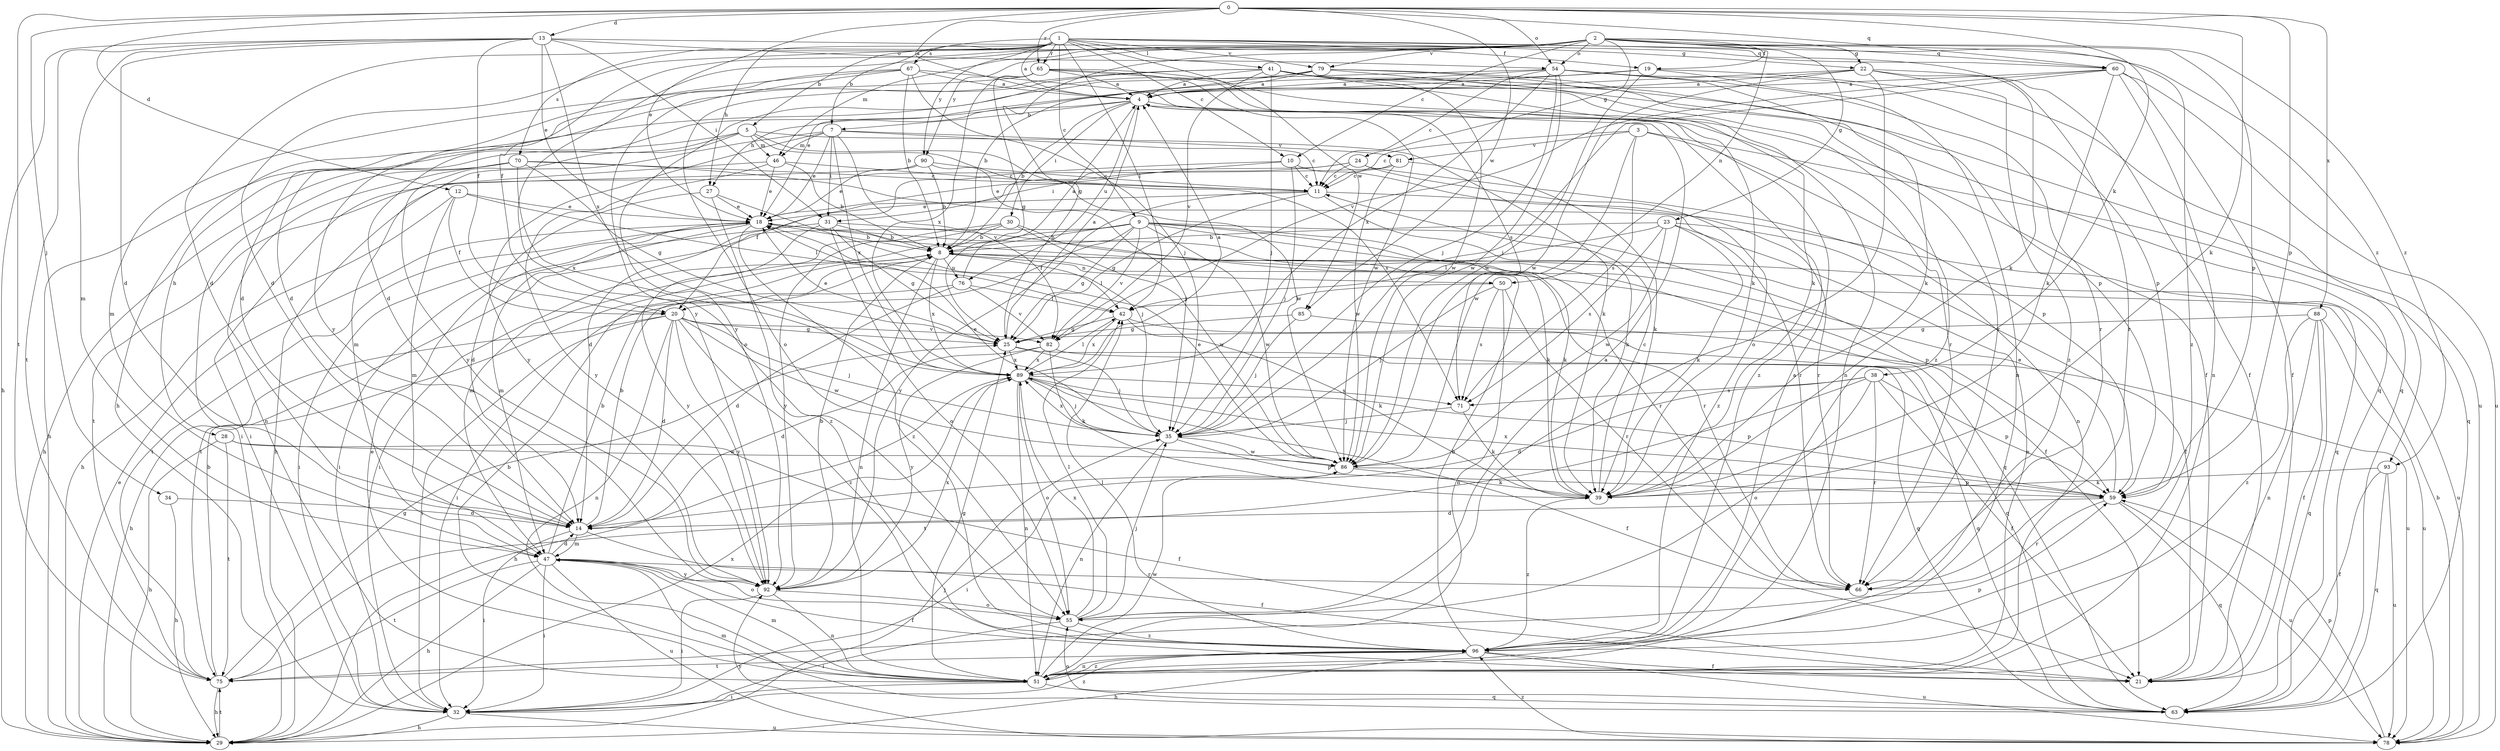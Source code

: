 strict digraph  {
0;
1;
2;
3;
4;
5;
7;
8;
9;
10;
11;
12;
13;
14;
18;
19;
20;
21;
22;
23;
24;
25;
27;
28;
29;
30;
31;
32;
34;
35;
38;
39;
41;
42;
46;
47;
50;
51;
54;
55;
59;
60;
63;
65;
66;
67;
70;
71;
75;
76;
78;
79;
81;
82;
85;
86;
88;
89;
90;
92;
93;
96;
0 -> 4  [label=a];
0 -> 12  [label=d];
0 -> 13  [label=d];
0 -> 18  [label=e];
0 -> 34  [label=j];
0 -> 38  [label=k];
0 -> 39  [label=k];
0 -> 54  [label=o];
0 -> 59  [label=p];
0 -> 60  [label=q];
0 -> 65  [label=r];
0 -> 75  [label=t];
0 -> 85  [label=w];
0 -> 88  [label=x];
1 -> 4  [label=a];
1 -> 5  [label=b];
1 -> 7  [label=b];
1 -> 9  [label=c];
1 -> 10  [label=c];
1 -> 14  [label=d];
1 -> 19  [label=f];
1 -> 22  [label=g];
1 -> 27  [label=h];
1 -> 41  [label=l];
1 -> 42  [label=l];
1 -> 60  [label=q];
1 -> 65  [label=r];
1 -> 67  [label=s];
1 -> 70  [label=s];
1 -> 79  [label=v];
1 -> 85  [label=w];
1 -> 90  [label=y];
1 -> 93  [label=z];
2 -> 10  [label=c];
2 -> 14  [label=d];
2 -> 19  [label=f];
2 -> 20  [label=f];
2 -> 22  [label=g];
2 -> 23  [label=g];
2 -> 24  [label=g];
2 -> 25  [label=g];
2 -> 46  [label=m];
2 -> 50  [label=n];
2 -> 54  [label=o];
2 -> 59  [label=p];
2 -> 60  [label=q];
2 -> 79  [label=v];
2 -> 90  [label=y];
2 -> 92  [label=y];
2 -> 93  [label=z];
2 -> 96  [label=z];
3 -> 11  [label=c];
3 -> 59  [label=p];
3 -> 63  [label=q];
3 -> 71  [label=s];
3 -> 81  [label=v];
3 -> 86  [label=w];
4 -> 7  [label=b];
4 -> 8  [label=b];
4 -> 27  [label=h];
4 -> 30  [label=i];
4 -> 66  [label=r];
4 -> 76  [label=u];
4 -> 96  [label=z];
5 -> 28  [label=h];
5 -> 29  [label=h];
5 -> 39  [label=k];
5 -> 46  [label=m];
5 -> 71  [label=s];
5 -> 86  [label=w];
5 -> 92  [label=y];
7 -> 11  [label=c];
7 -> 18  [label=e];
7 -> 31  [label=i];
7 -> 46  [label=m];
7 -> 47  [label=m];
7 -> 81  [label=v];
7 -> 82  [label=v];
7 -> 89  [label=x];
7 -> 92  [label=y];
8 -> 42  [label=l];
8 -> 50  [label=n];
8 -> 51  [label=n];
8 -> 76  [label=u];
8 -> 78  [label=u];
8 -> 89  [label=x];
9 -> 8  [label=b];
9 -> 20  [label=f];
9 -> 25  [label=g];
9 -> 39  [label=k];
9 -> 47  [label=m];
9 -> 59  [label=p];
9 -> 63  [label=q];
9 -> 66  [label=r];
9 -> 75  [label=t];
9 -> 82  [label=v];
9 -> 86  [label=w];
10 -> 11  [label=c];
10 -> 20  [label=f];
10 -> 31  [label=i];
10 -> 35  [label=j];
10 -> 66  [label=r];
11 -> 18  [label=e];
11 -> 25  [label=g];
11 -> 39  [label=k];
11 -> 63  [label=q];
11 -> 92  [label=y];
12 -> 18  [label=e];
12 -> 20  [label=f];
12 -> 29  [label=h];
12 -> 42  [label=l];
12 -> 47  [label=m];
13 -> 14  [label=d];
13 -> 18  [label=e];
13 -> 20  [label=f];
13 -> 29  [label=h];
13 -> 31  [label=i];
13 -> 39  [label=k];
13 -> 47  [label=m];
13 -> 54  [label=o];
13 -> 75  [label=t];
13 -> 89  [label=x];
14 -> 8  [label=b];
14 -> 21  [label=f];
14 -> 32  [label=i];
14 -> 47  [label=m];
18 -> 8  [label=b];
18 -> 21  [label=f];
18 -> 32  [label=i];
18 -> 47  [label=m];
18 -> 75  [label=t];
18 -> 96  [label=z];
19 -> 4  [label=a];
19 -> 18  [label=e];
19 -> 51  [label=n];
19 -> 63  [label=q];
19 -> 86  [label=w];
20 -> 14  [label=d];
20 -> 25  [label=g];
20 -> 29  [label=h];
20 -> 32  [label=i];
20 -> 35  [label=j];
20 -> 51  [label=n];
20 -> 82  [label=v];
20 -> 86  [label=w];
20 -> 92  [label=y];
20 -> 96  [label=z];
22 -> 4  [label=a];
22 -> 14  [label=d];
22 -> 21  [label=f];
22 -> 55  [label=o];
22 -> 66  [label=r];
22 -> 86  [label=w];
22 -> 96  [label=z];
23 -> 8  [label=b];
23 -> 21  [label=f];
23 -> 39  [label=k];
23 -> 42  [label=l];
23 -> 51  [label=n];
23 -> 71  [label=s];
23 -> 86  [label=w];
24 -> 11  [label=c];
24 -> 14  [label=d];
24 -> 18  [label=e];
24 -> 51  [label=n];
24 -> 96  [label=z];
25 -> 4  [label=a];
25 -> 18  [label=e];
25 -> 35  [label=j];
25 -> 63  [label=q];
25 -> 89  [label=x];
27 -> 14  [label=d];
27 -> 18  [label=e];
27 -> 35  [label=j];
27 -> 96  [label=z];
28 -> 21  [label=f];
28 -> 29  [label=h];
28 -> 75  [label=t];
28 -> 86  [label=w];
29 -> 18  [label=e];
29 -> 35  [label=j];
29 -> 75  [label=t];
29 -> 89  [label=x];
30 -> 8  [label=b];
30 -> 32  [label=i];
30 -> 66  [label=r];
30 -> 86  [label=w];
30 -> 92  [label=y];
31 -> 8  [label=b];
31 -> 25  [label=g];
31 -> 32  [label=i];
31 -> 39  [label=k];
31 -> 55  [label=o];
31 -> 92  [label=y];
32 -> 29  [label=h];
32 -> 78  [label=u];
32 -> 96  [label=z];
34 -> 14  [label=d];
34 -> 29  [label=h];
35 -> 18  [label=e];
35 -> 51  [label=n];
35 -> 59  [label=p];
35 -> 86  [label=w];
35 -> 89  [label=x];
38 -> 14  [label=d];
38 -> 21  [label=f];
38 -> 55  [label=o];
38 -> 59  [label=p];
38 -> 66  [label=r];
38 -> 71  [label=s];
38 -> 75  [label=t];
39 -> 11  [label=c];
39 -> 96  [label=z];
41 -> 4  [label=a];
41 -> 14  [label=d];
41 -> 35  [label=j];
41 -> 39  [label=k];
41 -> 51  [label=n];
41 -> 55  [label=o];
41 -> 63  [label=q];
41 -> 78  [label=u];
41 -> 82  [label=v];
41 -> 86  [label=w];
42 -> 25  [label=g];
42 -> 39  [label=k];
42 -> 63  [label=q];
42 -> 89  [label=x];
46 -> 8  [label=b];
46 -> 11  [label=c];
46 -> 18  [label=e];
46 -> 32  [label=i];
46 -> 92  [label=y];
47 -> 8  [label=b];
47 -> 14  [label=d];
47 -> 21  [label=f];
47 -> 29  [label=h];
47 -> 32  [label=i];
47 -> 55  [label=o];
47 -> 66  [label=r];
47 -> 75  [label=t];
47 -> 78  [label=u];
47 -> 92  [label=y];
50 -> 35  [label=j];
50 -> 42  [label=l];
50 -> 51  [label=n];
50 -> 66  [label=r];
50 -> 71  [label=s];
51 -> 8  [label=b];
51 -> 18  [label=e];
51 -> 25  [label=g];
51 -> 32  [label=i];
51 -> 47  [label=m];
51 -> 63  [label=q];
51 -> 86  [label=w];
51 -> 96  [label=z];
54 -> 4  [label=a];
54 -> 11  [label=c];
54 -> 29  [label=h];
54 -> 35  [label=j];
54 -> 39  [label=k];
54 -> 59  [label=p];
54 -> 66  [label=r];
54 -> 86  [label=w];
54 -> 89  [label=x];
55 -> 4  [label=a];
55 -> 32  [label=i];
55 -> 35  [label=j];
55 -> 42  [label=l];
55 -> 89  [label=x];
55 -> 96  [label=z];
59 -> 14  [label=d];
59 -> 18  [label=e];
59 -> 63  [label=q];
59 -> 66  [label=r];
59 -> 78  [label=u];
59 -> 89  [label=x];
60 -> 4  [label=a];
60 -> 21  [label=f];
60 -> 35  [label=j];
60 -> 39  [label=k];
60 -> 51  [label=n];
60 -> 78  [label=u];
60 -> 82  [label=v];
63 -> 47  [label=m];
63 -> 55  [label=o];
65 -> 4  [label=a];
65 -> 21  [label=f];
65 -> 25  [label=g];
65 -> 47  [label=m];
65 -> 71  [label=s];
65 -> 86  [label=w];
65 -> 89  [label=x];
67 -> 4  [label=a];
67 -> 8  [label=b];
67 -> 14  [label=d];
67 -> 35  [label=j];
67 -> 39  [label=k];
67 -> 55  [label=o];
67 -> 92  [label=y];
70 -> 11  [label=c];
70 -> 25  [label=g];
70 -> 29  [label=h];
70 -> 32  [label=i];
70 -> 51  [label=n];
70 -> 66  [label=r];
70 -> 89  [label=x];
71 -> 35  [label=j];
71 -> 39  [label=k];
75 -> 8  [label=b];
75 -> 25  [label=g];
75 -> 29  [label=h];
75 -> 59  [label=p];
76 -> 4  [label=a];
76 -> 14  [label=d];
76 -> 32  [label=i];
76 -> 42  [label=l];
76 -> 82  [label=v];
78 -> 8  [label=b];
78 -> 59  [label=p];
78 -> 92  [label=y];
78 -> 96  [label=z];
79 -> 4  [label=a];
79 -> 8  [label=b];
79 -> 59  [label=p];
79 -> 66  [label=r];
79 -> 92  [label=y];
79 -> 96  [label=z];
81 -> 11  [label=c];
81 -> 29  [label=h];
81 -> 39  [label=k];
81 -> 86  [label=w];
82 -> 14  [label=d];
82 -> 39  [label=k];
82 -> 63  [label=q];
82 -> 89  [label=x];
82 -> 92  [label=y];
85 -> 25  [label=g];
85 -> 35  [label=j];
85 -> 78  [label=u];
86 -> 18  [label=e];
86 -> 32  [label=i];
86 -> 39  [label=k];
86 -> 59  [label=p];
88 -> 21  [label=f];
88 -> 25  [label=g];
88 -> 51  [label=n];
88 -> 63  [label=q];
88 -> 78  [label=u];
88 -> 96  [label=z];
89 -> 4  [label=a];
89 -> 21  [label=f];
89 -> 29  [label=h];
89 -> 35  [label=j];
89 -> 42  [label=l];
89 -> 51  [label=n];
89 -> 55  [label=o];
89 -> 59  [label=p];
89 -> 71  [label=s];
90 -> 8  [label=b];
90 -> 11  [label=c];
90 -> 18  [label=e];
90 -> 35  [label=j];
90 -> 75  [label=t];
92 -> 8  [label=b];
92 -> 32  [label=i];
92 -> 51  [label=n];
92 -> 55  [label=o];
92 -> 89  [label=x];
93 -> 21  [label=f];
93 -> 39  [label=k];
93 -> 63  [label=q];
93 -> 78  [label=u];
96 -> 4  [label=a];
96 -> 8  [label=b];
96 -> 21  [label=f];
96 -> 29  [label=h];
96 -> 42  [label=l];
96 -> 51  [label=n];
96 -> 75  [label=t];
96 -> 78  [label=u];
}

